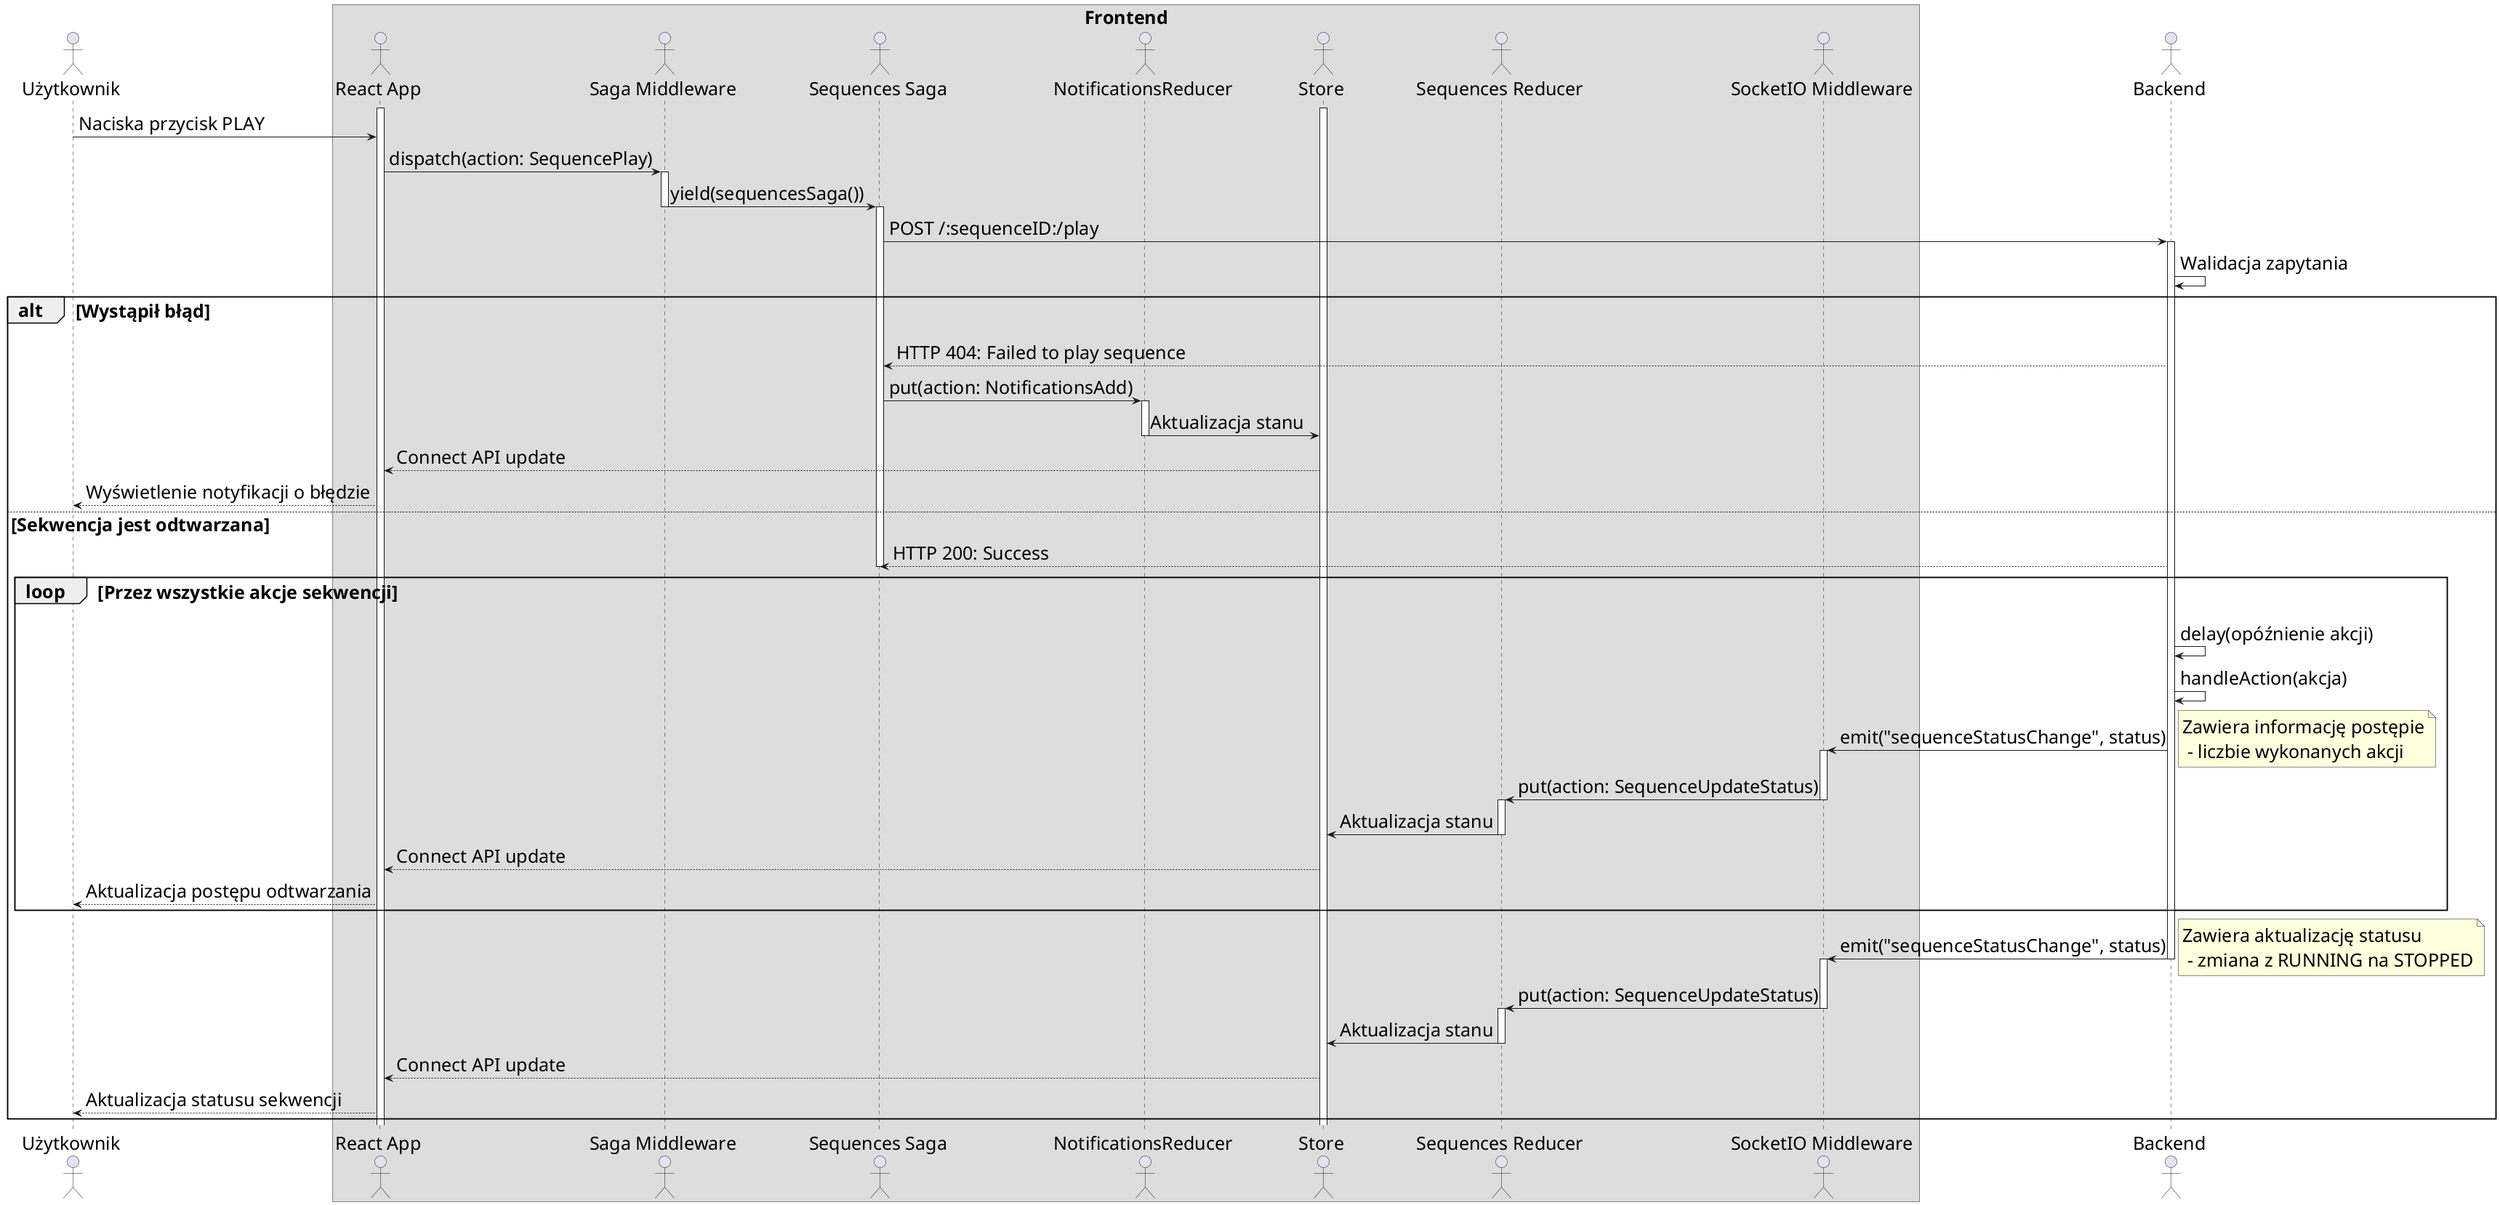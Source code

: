 @startuml
skinparam DefaultFontSize 25

actor Użytkownik as User
box "Frontend"
actor "React App" as App
actor "Saga Middleware" as Saga
actor "Sequences Saga" as SeqSaga
actor "NotificationsReducer" as NotiReducer
actor "Store" as Store
actor "Sequences Reducer" as SeqReducer
actor "SocketIO Middleware" as SocketIOM
end box

actor Backend

activate Store
activate App

User -> App: Naciska przycisk PLAY
App -> Saga: dispatch(action: SequencePlay)
activate Saga
Saga -> SeqSaga: yield(sequencesSaga())
deactivate Saga
activate SeqSaga
SeqSaga -> Backend: POST /:sequenceID:/play
activate Backend
Backend -> Backend: Walidacja zapytania

alt Wystąpił błąd
Backend --> SeqSaga: HTTP 404: Failed to play sequence
SeqSaga -> NotiReducer: put(action: NotificationsAdd)
activate NotiReducer
NotiReducer -> Store: Aktualizacja stanu
deactivate NotiReducer
Store --> App: Connect API update
App --> User: Wyświetlenie notyfikacji o błędzie
else Sekwencja jest odtwarzana
Backend --> SeqSaga: HTTP 200: Success
deactivate SeqSaga

loop Przez wszystkie akcje sekwencji
Backend -> Backend: delay(opóźnienie akcji)
Backend -> Backend: handleAction(akcja)
Backend -> SocketIOM: emit("sequenceStatusChange", status)
note right: Zawiera informację postępie\n - liczbie wykonanych akcji 
activate SocketIOM
SocketIOM -> SeqReducer: put(action: SequenceUpdateStatus)
deactivate SocketIOM
activate SeqReducer
SeqReducer -> Store: Aktualizacja stanu
deactivate SeqReducer
Store --> App: Connect API update
App --> User: Aktualizacja postępu odtwarzania
end

Backend -> SocketIOM: emit("sequenceStatusChange", status)
note right: Zawiera aktualizację statusu\n - zmiana z RUNNING na STOPPED
deactivate Backend
activate SocketIOM
SocketIOM -> SeqReducer: put(action: SequenceUpdateStatus)
deactivate SocketIOM
activate SeqReducer
SeqReducer -> Store: Aktualizacja stanu
deactivate SeqReducer
Store --> App: Connect API update
App --> User: Aktualizacja statusu sekwencji

end

@enduml